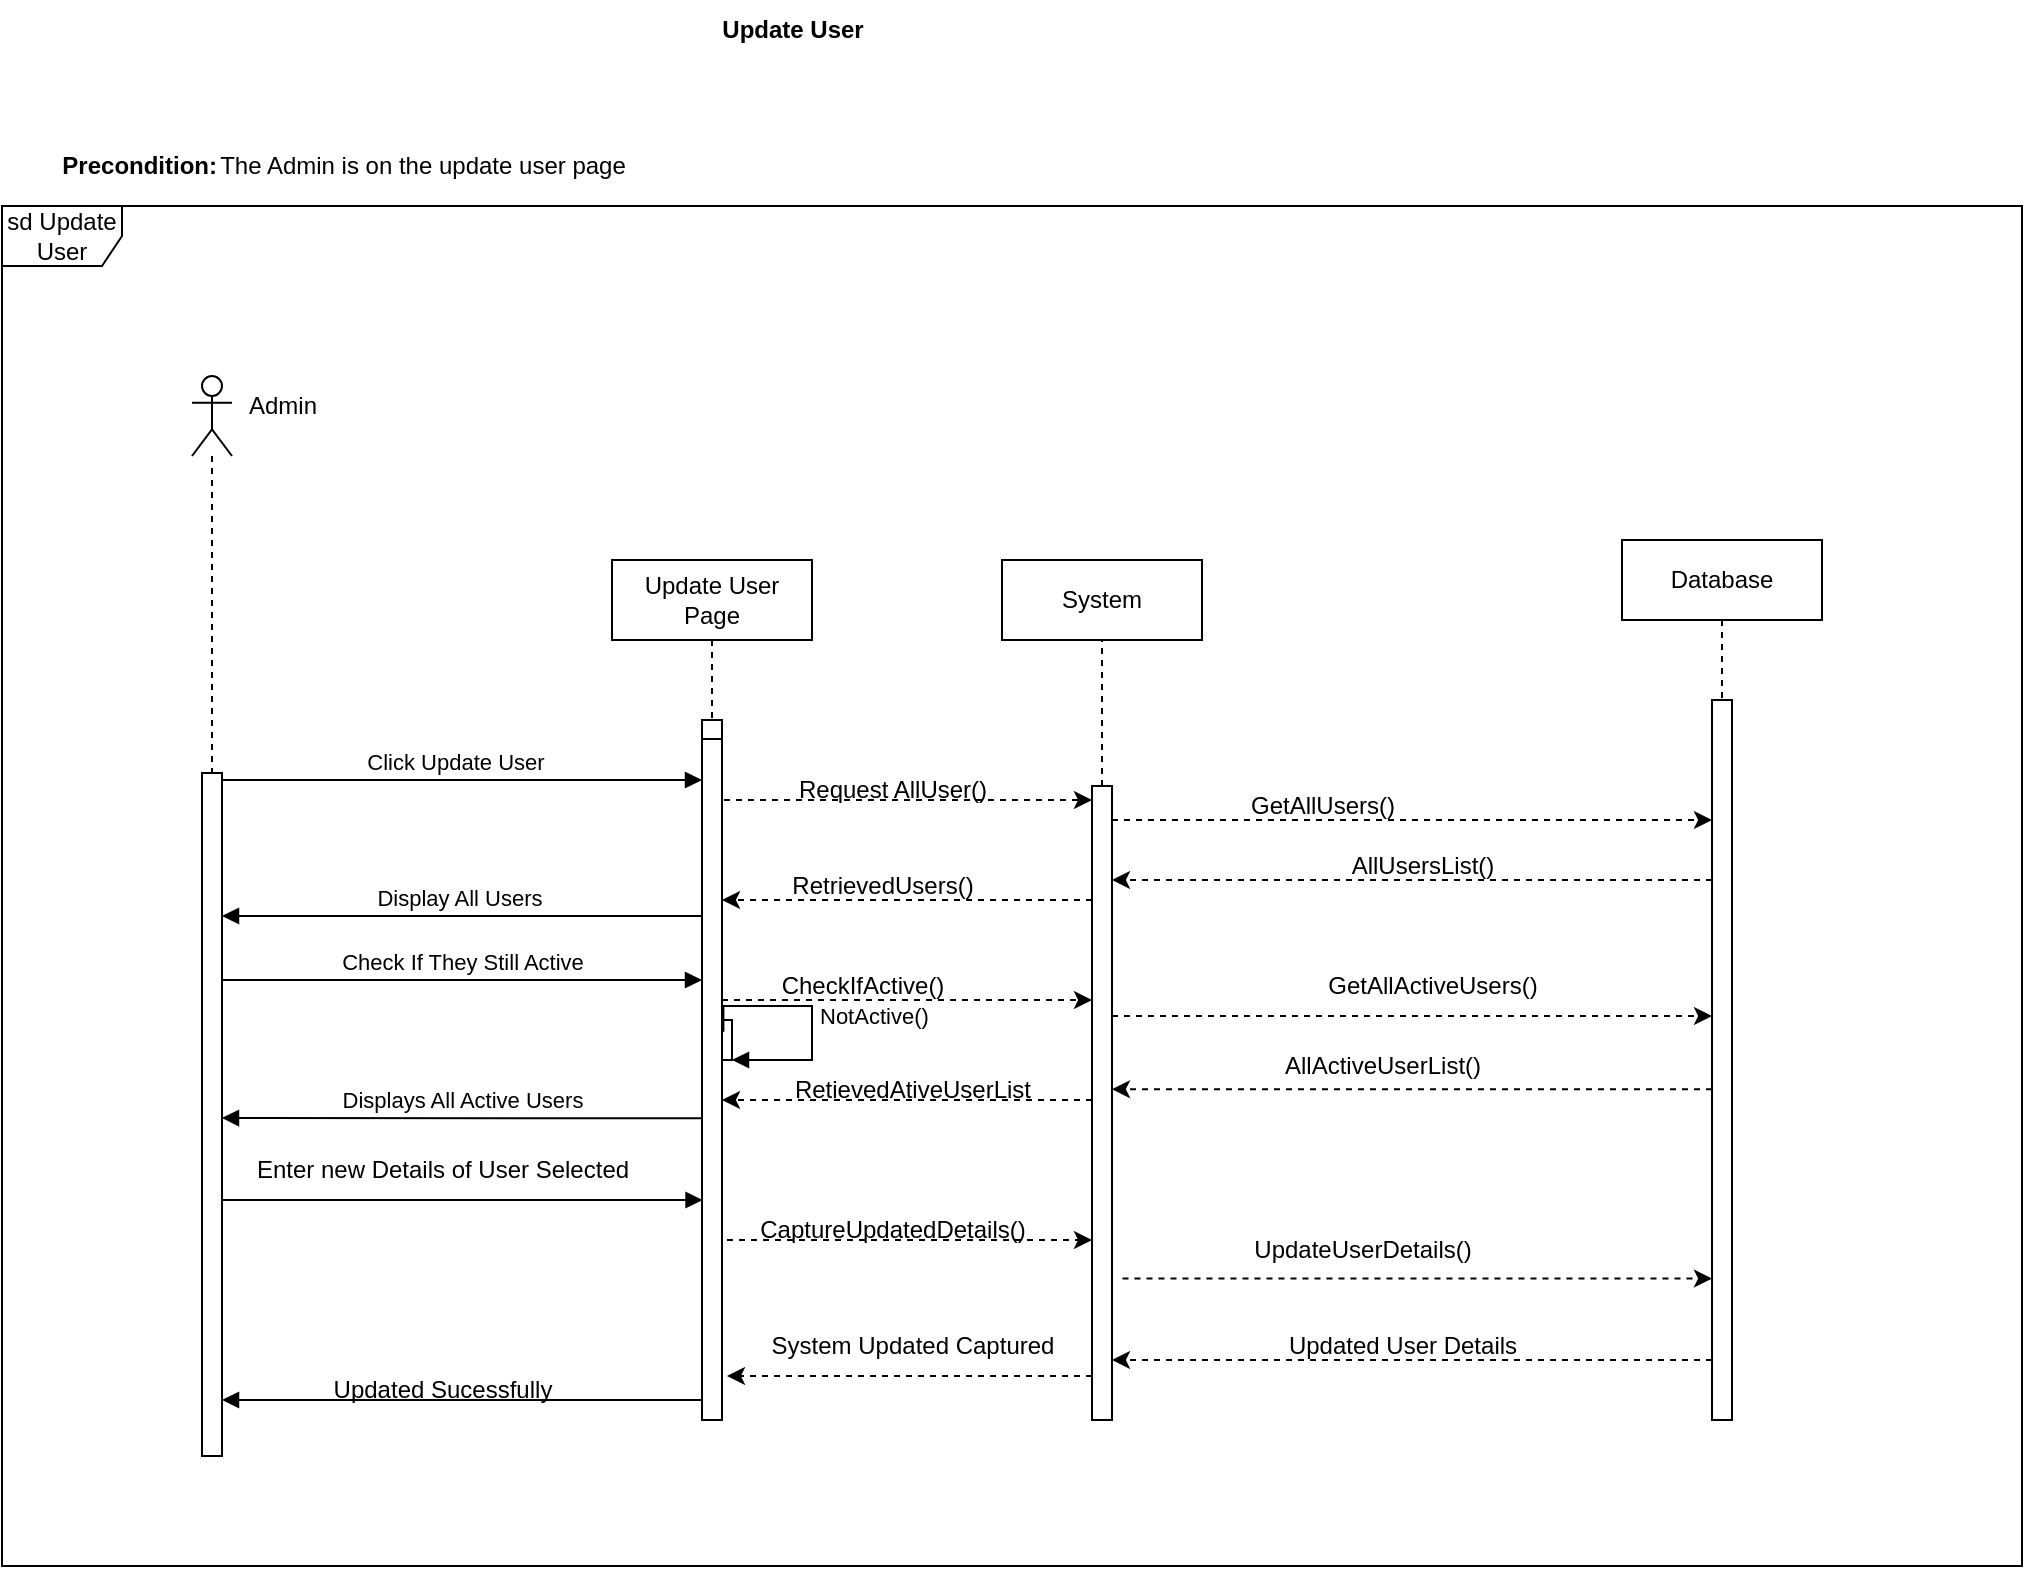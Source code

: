 <mxfile version="26.2.2">
  <diagram name="Page-1" id="2YBvvXClWsGukQMizWep">
    <mxGraphModel dx="985" dy="1703" grid="1" gridSize="10" guides="1" tooltips="1" connect="1" arrows="1" fold="1" page="1" pageScale="1" pageWidth="850" pageHeight="1100" math="0" shadow="0">
      <root>
        <mxCell id="0" />
        <mxCell id="1" parent="0" />
        <mxCell id="aM9ryv3xv72pqoxQDRHE-5" value="Update User Page" style="shape=umlLifeline;whiteSpace=wrap;html=1;container=0;dropTarget=0;collapsible=0;recursiveResize=0;outlineConnect=0;portConstraint=eastwest;newEdgeStyle={&quot;curved&quot;:0,&quot;rounded&quot;:0};points=[[0,0,0,0,5],[0,1,0,0,-5],[1,0,0,0,5],[1,1,0,0,-5]];perimeter=rectanglePerimeter;targetShapes=umlLifeline;participant=label;" parent="1" vertex="1">
          <mxGeometry x="325" y="10" width="100" height="298" as="geometry" />
        </mxCell>
        <mxCell id="aM9ryv3xv72pqoxQDRHE-6" value="" style="html=1;points=[];perimeter=orthogonalPerimeter;outlineConnect=0;targetShapes=umlLifeline;portConstraint=eastwest;newEdgeStyle={&quot;edgeStyle&quot;:&quot;elbowEdgeStyle&quot;,&quot;elbow&quot;:&quot;vertical&quot;,&quot;curved&quot;:0,&quot;rounded&quot;:0};" parent="aM9ryv3xv72pqoxQDRHE-5" vertex="1">
          <mxGeometry x="45" y="80" width="10" height="170" as="geometry" />
        </mxCell>
        <mxCell id="8NNwh5ONx_dd3bGrC2vy-99" value="" style="html=1;points=[[0,0,0,0,5],[0,1,0,0,-5],[1,0,0,0,5],[1,1,0,0,-5]];perimeter=orthogonalPerimeter;outlineConnect=0;targetShapes=umlLifeline;portConstraint=eastwest;newEdgeStyle={&quot;curved&quot;:0,&quot;rounded&quot;:0};" vertex="1" parent="aM9ryv3xv72pqoxQDRHE-5">
          <mxGeometry x="45" y="230" width="15" height="20" as="geometry" />
        </mxCell>
        <mxCell id="aM9ryv3xv72pqoxQDRHE-7" value="Click Update User&amp;nbsp;" style="html=1;verticalAlign=bottom;endArrow=block;edgeStyle=elbowEdgeStyle;elbow=vertical;curved=0;rounded=0;" parent="1" source="8NNwh5ONx_dd3bGrC2vy-27" target="aM9ryv3xv72pqoxQDRHE-6" edge="1">
          <mxGeometry relative="1" as="geometry">
            <mxPoint x="135" y="120" as="sourcePoint" />
            <Array as="points">
              <mxPoint x="180" y="120" />
            </Array>
          </mxGeometry>
        </mxCell>
        <mxCell id="8NNwh5ONx_dd3bGrC2vy-5" value="Database" style="shape=umlLifeline;perimeter=lifelinePerimeter;whiteSpace=wrap;html=1;container=0;dropTarget=0;collapsible=0;recursiveResize=0;outlineConnect=0;portConstraint=eastwest;newEdgeStyle={&quot;edgeStyle&quot;:&quot;elbowEdgeStyle&quot;,&quot;elbow&quot;:&quot;vertical&quot;,&quot;curved&quot;:0,&quot;rounded&quot;:0};" vertex="1" parent="1">
          <mxGeometry x="830" width="100" height="440" as="geometry" />
        </mxCell>
        <mxCell id="8NNwh5ONx_dd3bGrC2vy-6" value="" style="html=1;points=[];perimeter=orthogonalPerimeter;outlineConnect=0;targetShapes=umlLifeline;portConstraint=eastwest;newEdgeStyle={&quot;edgeStyle&quot;:&quot;elbowEdgeStyle&quot;,&quot;elbow&quot;:&quot;vertical&quot;,&quot;curved&quot;:0,&quot;rounded&quot;:0};" vertex="1" parent="8NNwh5ONx_dd3bGrC2vy-5">
          <mxGeometry x="45" y="80" width="10" height="360" as="geometry" />
        </mxCell>
        <mxCell id="8NNwh5ONx_dd3bGrC2vy-15" value="Request AllUser()" style="text;html=1;align=center;verticalAlign=middle;resizable=0;points=[];autosize=1;strokeColor=none;fillColor=none;" vertex="1" parent="1">
          <mxGeometry x="405" y="110" width="120" height="30" as="geometry" />
        </mxCell>
        <mxCell id="8NNwh5ONx_dd3bGrC2vy-17" value="" style="html=1;labelBackgroundColor=#ffffff;startArrow=none;startFill=0;startSize=6;endArrow=classic;endFill=1;endSize=6;jettySize=auto;orthogonalLoop=1;strokeWidth=1;dashed=1;fontSize=14;rounded=0;" edge="1" parent="1">
          <mxGeometry width="60" height="60" relative="1" as="geometry">
            <mxPoint x="375" y="130.0" as="sourcePoint" />
            <mxPoint x="565" y="130.0" as="targetPoint" />
            <Array as="points">
              <mxPoint x="445" y="130.0" />
              <mxPoint x="510" y="130" />
            </Array>
          </mxGeometry>
        </mxCell>
        <mxCell id="8NNwh5ONx_dd3bGrC2vy-27" value="" style="shape=umlLifeline;perimeter=lifelinePerimeter;whiteSpace=wrap;html=1;container=1;dropTarget=0;collapsible=0;recursiveResize=0;outlineConnect=0;portConstraint=eastwest;newEdgeStyle={&quot;curved&quot;:0,&quot;rounded&quot;:0};participant=umlActor;" vertex="1" parent="1">
          <mxGeometry x="115" y="-82" width="20" height="540" as="geometry" />
        </mxCell>
        <mxCell id="8NNwh5ONx_dd3bGrC2vy-62" value="" style="html=1;points=[];perimeter=orthogonalPerimeter;outlineConnect=0;targetShapes=umlLifeline;portConstraint=eastwest;newEdgeStyle={&quot;edgeStyle&quot;:&quot;elbowEdgeStyle&quot;,&quot;elbow&quot;:&quot;vertical&quot;,&quot;curved&quot;:0,&quot;rounded&quot;:0};" vertex="1" parent="8NNwh5ONx_dd3bGrC2vy-27">
          <mxGeometry x="5" y="198.5" width="10" height="341.5" as="geometry" />
        </mxCell>
        <mxCell id="8NNwh5ONx_dd3bGrC2vy-28" value="Admin" style="text;html=1;align=center;verticalAlign=middle;resizable=0;points=[];autosize=1;strokeColor=none;fillColor=none;" vertex="1" parent="1">
          <mxGeometry x="130" y="-82" width="60" height="30" as="geometry" />
        </mxCell>
        <mxCell id="8NNwh5ONx_dd3bGrC2vy-30" value="System" style="rounded=0;whiteSpace=wrap;html=1;" vertex="1" parent="1">
          <mxGeometry x="520" y="10" width="100" height="40" as="geometry" />
        </mxCell>
        <mxCell id="8NNwh5ONx_dd3bGrC2vy-31" value="" style="endArrow=none;dashed=1;html=1;rounded=0;entryX=0.5;entryY=1;entryDx=0;entryDy=0;" edge="1" parent="1" source="8NNwh5ONx_dd3bGrC2vy-33" target="8NNwh5ONx_dd3bGrC2vy-30">
          <mxGeometry width="50" height="50" relative="1" as="geometry">
            <mxPoint x="570" y="260" as="sourcePoint" />
            <mxPoint x="630" y="70" as="targetPoint" />
          </mxGeometry>
        </mxCell>
        <mxCell id="8NNwh5ONx_dd3bGrC2vy-32" value="" style="html=1;points=[];perimeter=orthogonalPerimeter;outlineConnect=0;targetShapes=umlLifeline;portConstraint=eastwest;newEdgeStyle={&quot;edgeStyle&quot;:&quot;elbowEdgeStyle&quot;,&quot;elbow&quot;:&quot;vertical&quot;,&quot;curved&quot;:0,&quot;rounded&quot;:0};" vertex="1" parent="1">
          <mxGeometry x="370" y="99.5" width="10" height="340.5" as="geometry" />
        </mxCell>
        <mxCell id="8NNwh5ONx_dd3bGrC2vy-34" value="" style="endArrow=none;dashed=1;html=1;rounded=0;entryX=0.5;entryY=1;entryDx=0;entryDy=0;" edge="1" parent="1" target="8NNwh5ONx_dd3bGrC2vy-33">
          <mxGeometry width="50" height="50" relative="1" as="geometry">
            <mxPoint x="570" y="260" as="sourcePoint" />
            <mxPoint x="570" y="50" as="targetPoint" />
          </mxGeometry>
        </mxCell>
        <mxCell id="8NNwh5ONx_dd3bGrC2vy-33" value="" style="html=1;points=[];perimeter=orthogonalPerimeter;outlineConnect=0;targetShapes=umlLifeline;portConstraint=eastwest;newEdgeStyle={&quot;edgeStyle&quot;:&quot;elbowEdgeStyle&quot;,&quot;elbow&quot;:&quot;vertical&quot;,&quot;curved&quot;:0,&quot;rounded&quot;:0};" vertex="1" parent="1">
          <mxGeometry x="565" y="123" width="10" height="317" as="geometry" />
        </mxCell>
        <mxCell id="8NNwh5ONx_dd3bGrC2vy-37" value="Displays All Active Users" style="html=1;verticalAlign=bottom;endArrow=block;edgeStyle=elbowEdgeStyle;elbow=vertical;curved=0;rounded=0;" edge="1" parent="1">
          <mxGeometry relative="1" as="geometry">
            <mxPoint x="370" y="289.13" as="sourcePoint" />
            <Array as="points" />
            <mxPoint x="129.997" y="289.13" as="targetPoint" />
          </mxGeometry>
        </mxCell>
        <mxCell id="8NNwh5ONx_dd3bGrC2vy-40" value="" style="html=1;labelBackgroundColor=#ffffff;startArrow=none;startFill=0;startSize=6;endArrow=classic;endFill=1;endSize=6;jettySize=auto;orthogonalLoop=1;strokeWidth=1;dashed=1;fontSize=14;rounded=0;" edge="1" parent="1" target="8NNwh5ONx_dd3bGrC2vy-6">
          <mxGeometry width="60" height="60" relative="1" as="geometry">
            <mxPoint x="575" y="140.0" as="sourcePoint" />
            <mxPoint x="810" y="140" as="targetPoint" />
            <Array as="points">
              <mxPoint x="645" y="140.0" />
              <mxPoint x="710" y="140" />
            </Array>
          </mxGeometry>
        </mxCell>
        <mxCell id="8NNwh5ONx_dd3bGrC2vy-42" value="GetAllUsers()" style="text;html=1;align=center;verticalAlign=middle;resizable=0;points=[];autosize=1;strokeColor=none;fillColor=none;" vertex="1" parent="1">
          <mxGeometry x="630" y="118" width="100" height="30" as="geometry" />
        </mxCell>
        <mxCell id="8NNwh5ONx_dd3bGrC2vy-45" value="" style="html=1;labelBackgroundColor=#ffffff;startArrow=none;startFill=0;startSize=6;endArrow=classic;endFill=1;endSize=6;jettySize=auto;orthogonalLoop=1;strokeWidth=1;dashed=1;fontSize=14;rounded=0;" edge="1" parent="1" source="8NNwh5ONx_dd3bGrC2vy-6" target="8NNwh5ONx_dd3bGrC2vy-33">
          <mxGeometry width="60" height="60" relative="1" as="geometry">
            <mxPoint x="810" y="160" as="sourcePoint" />
            <mxPoint x="575" y="140.0" as="targetPoint" />
            <Array as="points">
              <mxPoint x="700" y="170" />
              <mxPoint x="580" y="170" />
            </Array>
          </mxGeometry>
        </mxCell>
        <mxCell id="8NNwh5ONx_dd3bGrC2vy-46" value="AllUsersList()" style="text;html=1;align=center;verticalAlign=middle;resizable=0;points=[];autosize=1;strokeColor=none;fillColor=none;" vertex="1" parent="1">
          <mxGeometry x="685" y="148" width="90" height="30" as="geometry" />
        </mxCell>
        <mxCell id="8NNwh5ONx_dd3bGrC2vy-48" value="" style="html=1;labelBackgroundColor=#ffffff;startArrow=none;startFill=0;startSize=6;endArrow=classic;endFill=1;endSize=6;jettySize=auto;orthogonalLoop=1;strokeWidth=1;dashed=1;fontSize=14;rounded=0;" edge="1" parent="1" target="8NNwh5ONx_dd3bGrC2vy-32">
          <mxGeometry width="60" height="60" relative="1" as="geometry">
            <mxPoint x="565" y="180.0" as="sourcePoint" />
            <mxPoint x="390" y="180" as="targetPoint" />
            <Array as="points" />
          </mxGeometry>
        </mxCell>
        <mxCell id="8NNwh5ONx_dd3bGrC2vy-50" value="RetrievedUsers()" style="text;html=1;align=center;verticalAlign=middle;resizable=0;points=[];autosize=1;strokeColor=none;fillColor=none;" vertex="1" parent="1">
          <mxGeometry x="405" y="158" width="110" height="30" as="geometry" />
        </mxCell>
        <mxCell id="8NNwh5ONx_dd3bGrC2vy-52" value="" style="html=1;verticalAlign=bottom;endArrow=block;edgeStyle=elbowEdgeStyle;elbow=vertical;curved=0;rounded=0;" edge="1" parent="1">
          <mxGeometry relative="1" as="geometry">
            <mxPoint x="130.001" y="330.0" as="sourcePoint" />
            <Array as="points" />
            <mxPoint x="370.27" y="330" as="targetPoint" />
          </mxGeometry>
        </mxCell>
        <mxCell id="8NNwh5ONx_dd3bGrC2vy-54" value="Enter new Details of User Selected" style="text;html=1;align=center;verticalAlign=middle;resizable=0;points=[];autosize=1;strokeColor=none;fillColor=none;" vertex="1" parent="1">
          <mxGeometry x="135" y="300" width="210" height="30" as="geometry" />
        </mxCell>
        <mxCell id="8NNwh5ONx_dd3bGrC2vy-55" value="" style="html=1;labelBackgroundColor=#ffffff;startArrow=none;startFill=0;startSize=6;endArrow=classic;endFill=1;endSize=6;jettySize=auto;orthogonalLoop=1;strokeWidth=1;dashed=1;fontSize=14;rounded=0;" edge="1" parent="1" target="8NNwh5ONx_dd3bGrC2vy-33">
          <mxGeometry width="60" height="60" relative="1" as="geometry">
            <mxPoint x="382.5" y="350" as="sourcePoint" />
            <mxPoint x="560" y="350" as="targetPoint" />
            <Array as="points" />
          </mxGeometry>
        </mxCell>
        <mxCell id="8NNwh5ONx_dd3bGrC2vy-56" value="CaptureUpdatedDetails()" style="text;html=1;align=center;verticalAlign=middle;resizable=0;points=[];autosize=1;strokeColor=none;fillColor=none;" vertex="1" parent="1">
          <mxGeometry x="385" y="330" width="160" height="30" as="geometry" />
        </mxCell>
        <mxCell id="8NNwh5ONx_dd3bGrC2vy-58" value="" style="html=1;labelBackgroundColor=#ffffff;startArrow=none;startFill=0;startSize=6;endArrow=classic;endFill=1;endSize=6;jettySize=auto;orthogonalLoop=1;strokeWidth=1;dashed=1;fontSize=14;rounded=0;" edge="1" parent="1" target="8NNwh5ONx_dd3bGrC2vy-6">
          <mxGeometry width="60" height="60" relative="1" as="geometry">
            <mxPoint x="580.25" y="369.26" as="sourcePoint" />
            <mxPoint x="870" y="370" as="targetPoint" />
            <Array as="points">
              <mxPoint x="680.25" y="369.26" />
            </Array>
          </mxGeometry>
        </mxCell>
        <mxCell id="8NNwh5ONx_dd3bGrC2vy-59" value="UpdateUserDetails()" style="text;html=1;align=center;verticalAlign=middle;resizable=0;points=[];autosize=1;strokeColor=none;fillColor=none;" vertex="1" parent="1">
          <mxGeometry x="635" y="340" width="130" height="30" as="geometry" />
        </mxCell>
        <mxCell id="8NNwh5ONx_dd3bGrC2vy-60" value="&lt;b&gt;Update User&lt;/b&gt;" style="text;html=1;align=center;verticalAlign=middle;resizable=0;points=[];autosize=1;strokeColor=none;fillColor=none;" vertex="1" parent="1">
          <mxGeometry x="370" y="-270" width="90" height="30" as="geometry" />
        </mxCell>
        <mxCell id="8NNwh5ONx_dd3bGrC2vy-64" value="Display All Users&amp;nbsp;" style="html=1;verticalAlign=bottom;endArrow=block;edgeStyle=elbowEdgeStyle;elbow=vertical;curved=0;rounded=0;" edge="1" parent="1">
          <mxGeometry relative="1" as="geometry">
            <mxPoint x="370" y="188" as="sourcePoint" />
            <Array as="points">
              <mxPoint x="274.83" y="188" />
            </Array>
            <mxPoint x="129.997" y="188" as="targetPoint" />
          </mxGeometry>
        </mxCell>
        <mxCell id="8NNwh5ONx_dd3bGrC2vy-65" value="Check If They Still Active" style="html=1;verticalAlign=bottom;endArrow=block;edgeStyle=elbowEdgeStyle;elbow=horizontal;curved=0;rounded=0;" edge="1" parent="1">
          <mxGeometry relative="1" as="geometry">
            <mxPoint x="130" y="220" as="sourcePoint" />
            <Array as="points">
              <mxPoint x="280" y="220" />
              <mxPoint x="360" y="220" />
            </Array>
            <mxPoint x="370" y="220" as="targetPoint" />
          </mxGeometry>
        </mxCell>
        <mxCell id="8NNwh5ONx_dd3bGrC2vy-67" value="" style="html=1;labelBackgroundColor=#ffffff;startArrow=none;startFill=0;startSize=6;endArrow=classic;endFill=1;endSize=6;jettySize=auto;orthogonalLoop=1;strokeWidth=1;dashed=1;fontSize=14;rounded=0;" edge="1" parent="1">
          <mxGeometry width="60" height="60" relative="1" as="geometry">
            <mxPoint x="380" y="230" as="sourcePoint" />
            <mxPoint x="565" y="230.0" as="targetPoint" />
            <Array as="points">
              <mxPoint x="470" y="230" />
            </Array>
          </mxGeometry>
        </mxCell>
        <mxCell id="8NNwh5ONx_dd3bGrC2vy-68" value="CheckIfActive()" style="text;html=1;align=center;verticalAlign=middle;resizable=0;points=[];autosize=1;strokeColor=none;fillColor=none;" vertex="1" parent="1">
          <mxGeometry x="400" y="208" width="100" height="30" as="geometry" />
        </mxCell>
        <mxCell id="8NNwh5ONx_dd3bGrC2vy-69" value="" style="html=1;labelBackgroundColor=#ffffff;startArrow=none;startFill=0;startSize=6;endArrow=classic;endFill=1;endSize=6;jettySize=auto;orthogonalLoop=1;strokeWidth=1;dashed=1;fontSize=14;rounded=0;" edge="1" parent="1">
          <mxGeometry width="60" height="60" relative="1" as="geometry">
            <mxPoint x="575" y="238" as="sourcePoint" />
            <mxPoint x="875" y="238" as="targetPoint" />
            <Array as="points">
              <mxPoint x="580" y="238" />
              <mxPoint x="700" y="238" />
            </Array>
          </mxGeometry>
        </mxCell>
        <mxCell id="8NNwh5ONx_dd3bGrC2vy-71" value="GetAllActiveUsers()" style="text;html=1;align=center;verticalAlign=middle;resizable=0;points=[];autosize=1;strokeColor=none;fillColor=none;" vertex="1" parent="1">
          <mxGeometry x="670" y="208" width="130" height="30" as="geometry" />
        </mxCell>
        <mxCell id="8NNwh5ONx_dd3bGrC2vy-73" value="" style="html=1;labelBackgroundColor=#ffffff;startArrow=none;startFill=0;startSize=6;endArrow=classic;endFill=1;endSize=6;jettySize=auto;orthogonalLoop=1;strokeWidth=1;dashed=1;fontSize=14;rounded=0;" edge="1" parent="1">
          <mxGeometry width="60" height="60" relative="1" as="geometry">
            <mxPoint x="875" y="274.57" as="sourcePoint" />
            <mxPoint x="575" y="274.57" as="targetPoint" />
            <Array as="points">
              <mxPoint x="700" y="274.57" />
              <mxPoint x="580" y="274.57" />
            </Array>
          </mxGeometry>
        </mxCell>
        <mxCell id="8NNwh5ONx_dd3bGrC2vy-74" value="AllActiveUserList()" style="text;html=1;align=center;verticalAlign=middle;resizable=0;points=[];autosize=1;strokeColor=none;fillColor=none;" vertex="1" parent="1">
          <mxGeometry x="650" y="248" width="120" height="30" as="geometry" />
        </mxCell>
        <mxCell id="8NNwh5ONx_dd3bGrC2vy-78" value="" style="html=1;labelBackgroundColor=#ffffff;startArrow=none;startFill=0;startSize=6;endArrow=classic;endFill=1;endSize=6;jettySize=auto;orthogonalLoop=1;strokeWidth=1;dashed=1;fontSize=14;rounded=0;" edge="1" parent="1">
          <mxGeometry width="60" height="60" relative="1" as="geometry">
            <mxPoint x="565" y="280" as="sourcePoint" />
            <mxPoint x="380" y="280" as="targetPoint" />
            <Array as="points" />
          </mxGeometry>
        </mxCell>
        <mxCell id="8NNwh5ONx_dd3bGrC2vy-79" value="RetievedAtiveUserList" style="text;html=1;align=center;verticalAlign=middle;resizable=0;points=[];autosize=1;strokeColor=none;fillColor=none;" vertex="1" parent="1">
          <mxGeometry x="405" y="260" width="140" height="30" as="geometry" />
        </mxCell>
        <mxCell id="8NNwh5ONx_dd3bGrC2vy-100" value="NotActive()" style="html=1;align=left;spacingLeft=2;endArrow=block;rounded=0;edgeStyle=orthogonalEdgeStyle;curved=0;rounded=0;exitX=1.07;exitY=0.43;exitDx=0;exitDy=0;exitPerimeter=0;" edge="1" target="8NNwh5ONx_dd3bGrC2vy-99" parent="1" source="8NNwh5ONx_dd3bGrC2vy-32">
          <mxGeometry relative="1" as="geometry">
            <mxPoint x="395" y="230" as="sourcePoint" />
            <Array as="points">
              <mxPoint x="425" y="233" />
              <mxPoint x="425" y="260" />
            </Array>
          </mxGeometry>
        </mxCell>
        <mxCell id="8NNwh5ONx_dd3bGrC2vy-102" value="" style="html=1;verticalAlign=bottom;endArrow=block;edgeStyle=elbowEdgeStyle;elbow=vertical;curved=0;rounded=0;" edge="1" parent="1">
          <mxGeometry relative="1" as="geometry">
            <mxPoint x="370.0" y="430" as="sourcePoint" />
            <Array as="points" />
            <mxPoint x="130" y="430.15" as="targetPoint" />
          </mxGeometry>
        </mxCell>
        <mxCell id="8NNwh5ONx_dd3bGrC2vy-103" value="Updated Sucessfully" style="text;html=1;align=center;verticalAlign=middle;resizable=0;points=[];autosize=1;strokeColor=none;fillColor=none;" vertex="1" parent="1">
          <mxGeometry x="175" y="410" width="130" height="30" as="geometry" />
        </mxCell>
        <mxCell id="8NNwh5ONx_dd3bGrC2vy-104" value="" style="html=1;labelBackgroundColor=#ffffff;startArrow=none;startFill=0;startSize=6;endArrow=classic;endFill=1;endSize=6;jettySize=auto;orthogonalLoop=1;strokeWidth=1;dashed=1;fontSize=14;rounded=0;" edge="1" parent="1" source="8NNwh5ONx_dd3bGrC2vy-6" target="8NNwh5ONx_dd3bGrC2vy-33">
          <mxGeometry width="60" height="60" relative="1" as="geometry">
            <mxPoint x="885" y="390" as="sourcePoint" />
            <mxPoint x="575" y="390" as="targetPoint" />
            <Array as="points">
              <mxPoint x="780" y="410" />
            </Array>
          </mxGeometry>
        </mxCell>
        <mxCell id="8NNwh5ONx_dd3bGrC2vy-105" value="Updated User Details" style="text;html=1;align=center;verticalAlign=middle;resizable=0;points=[];autosize=1;strokeColor=none;fillColor=none;" vertex="1" parent="1">
          <mxGeometry x="650" y="388" width="140" height="30" as="geometry" />
        </mxCell>
        <mxCell id="8NNwh5ONx_dd3bGrC2vy-109" value="sd Update User" style="shape=umlFrame;whiteSpace=wrap;html=1;pointerEvents=0;" vertex="1" parent="1">
          <mxGeometry x="20" y="-167" width="1010" height="680" as="geometry" />
        </mxCell>
        <mxCell id="8NNwh5ONx_dd3bGrC2vy-110" value="&lt;b&gt;Precondition:&amp;nbsp;&lt;/b&gt;" style="text;html=1;align=center;verticalAlign=middle;resizable=0;points=[];autosize=1;strokeColor=none;fillColor=none;" vertex="1" parent="1">
          <mxGeometry x="40" y="-202" width="100" height="30" as="geometry" />
        </mxCell>
        <mxCell id="8NNwh5ONx_dd3bGrC2vy-111" value="The Admin is on the update user page" style="text;html=1;align=center;verticalAlign=middle;resizable=0;points=[];autosize=1;strokeColor=none;fillColor=none;" vertex="1" parent="1">
          <mxGeometry x="115" y="-202" width="230" height="30" as="geometry" />
        </mxCell>
        <mxCell id="8NNwh5ONx_dd3bGrC2vy-113" value="" style="html=1;labelBackgroundColor=#ffffff;startArrow=none;startFill=0;startSize=6;endArrow=classic;endFill=1;endSize=6;jettySize=auto;orthogonalLoop=1;strokeWidth=1;dashed=1;fontSize=14;rounded=0;" edge="1" parent="1">
          <mxGeometry width="60" height="60" relative="1" as="geometry">
            <mxPoint x="565" y="418" as="sourcePoint" />
            <mxPoint x="382.5" y="418" as="targetPoint" />
            <Array as="points" />
          </mxGeometry>
        </mxCell>
        <mxCell id="8NNwh5ONx_dd3bGrC2vy-114" value="System Updated Captured" style="text;html=1;align=center;verticalAlign=middle;resizable=0;points=[];autosize=1;strokeColor=none;fillColor=none;" vertex="1" parent="1">
          <mxGeometry x="395" y="388" width="160" height="30" as="geometry" />
        </mxCell>
      </root>
    </mxGraphModel>
  </diagram>
</mxfile>
